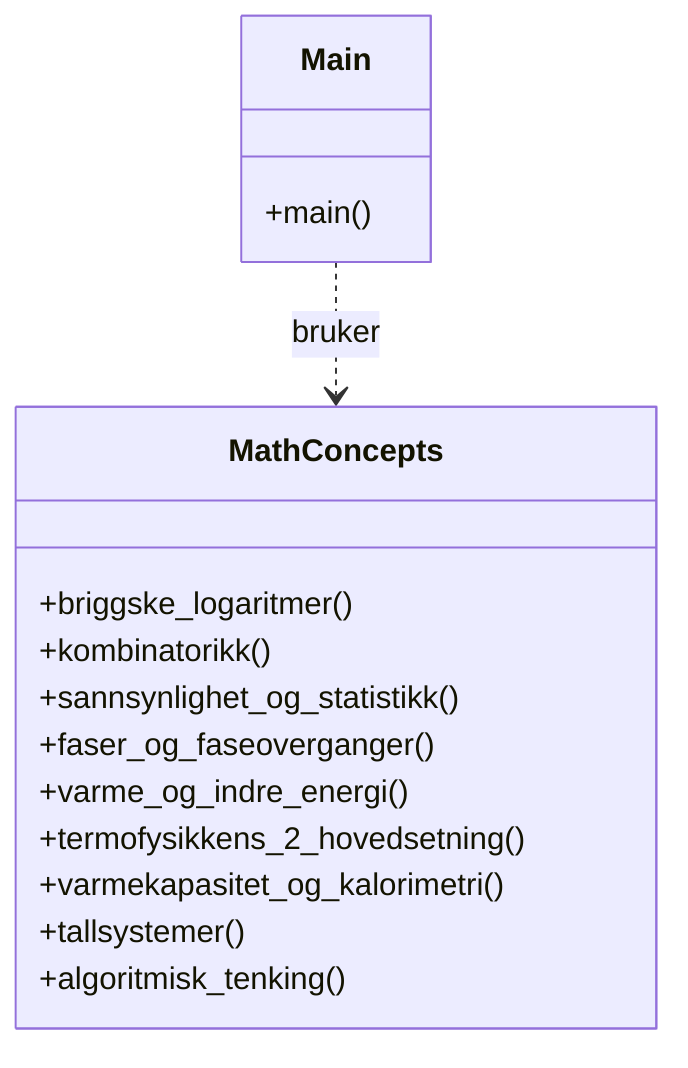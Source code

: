 classDiagram
class Main {
  +main()
}

class MathConcepts {
  +briggske_logaritmer()
  +kombinatorikk()
  +sannsynlighet_og_statistikk()
  +faser_og_faseoverganger()
  +varme_og_indre_energi()
  +termofysikkens_2_hovedsetning()
  +varmekapasitet_og_kalorimetri()
  +tallsystemer()
  +algoritmisk_tenking()
}

Main ..> MathConcepts : bruker